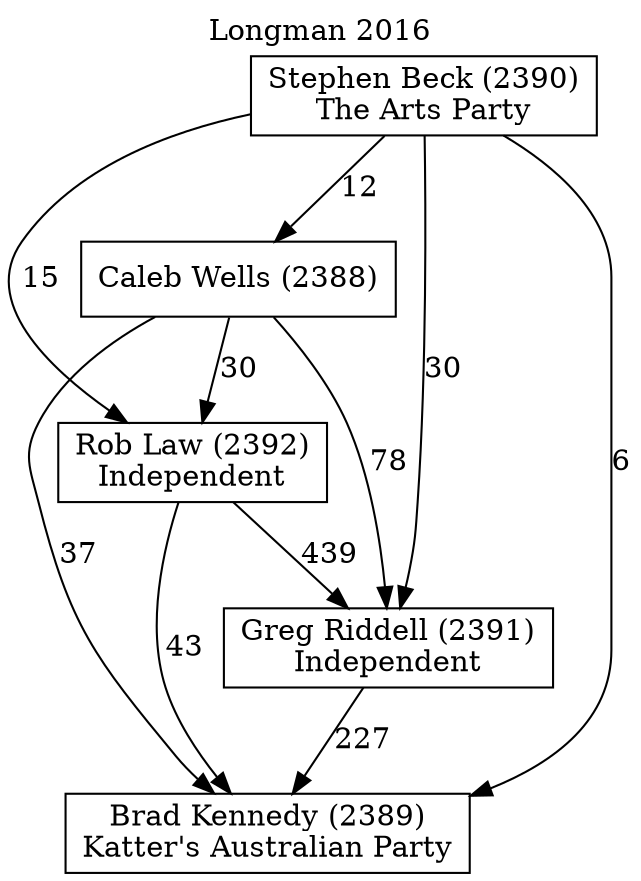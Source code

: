 // House preference flow
digraph "Brad Kennedy (2389)_Longman_2016" {
	graph [label="Longman 2016" labelloc=t mclimit=10]
	node [shape=box]
	"Brad Kennedy (2389)" [label="Brad Kennedy (2389)
Katter's Australian Party"]
	"Greg Riddell (2391)" [label="Greg Riddell (2391)
Independent"]
	"Rob Law (2392)" [label="Rob Law (2392)
Independent"]
	"Caleb Wells (2388)" [label="Caleb Wells (2388)
"]
	"Stephen Beck (2390)" [label="Stephen Beck (2390)
The Arts Party"]
	"Greg Riddell (2391)" -> "Brad Kennedy (2389)" [label=227]
	"Rob Law (2392)" -> "Greg Riddell (2391)" [label=439]
	"Caleb Wells (2388)" -> "Rob Law (2392)" [label=30]
	"Stephen Beck (2390)" -> "Caleb Wells (2388)" [label=12]
	"Rob Law (2392)" -> "Brad Kennedy (2389)" [label=43]
	"Caleb Wells (2388)" -> "Brad Kennedy (2389)" [label=37]
	"Stephen Beck (2390)" -> "Brad Kennedy (2389)" [label=6]
	"Stephen Beck (2390)" -> "Rob Law (2392)" [label=15]
	"Caleb Wells (2388)" -> "Greg Riddell (2391)" [label=78]
	"Stephen Beck (2390)" -> "Greg Riddell (2391)" [label=30]
}
